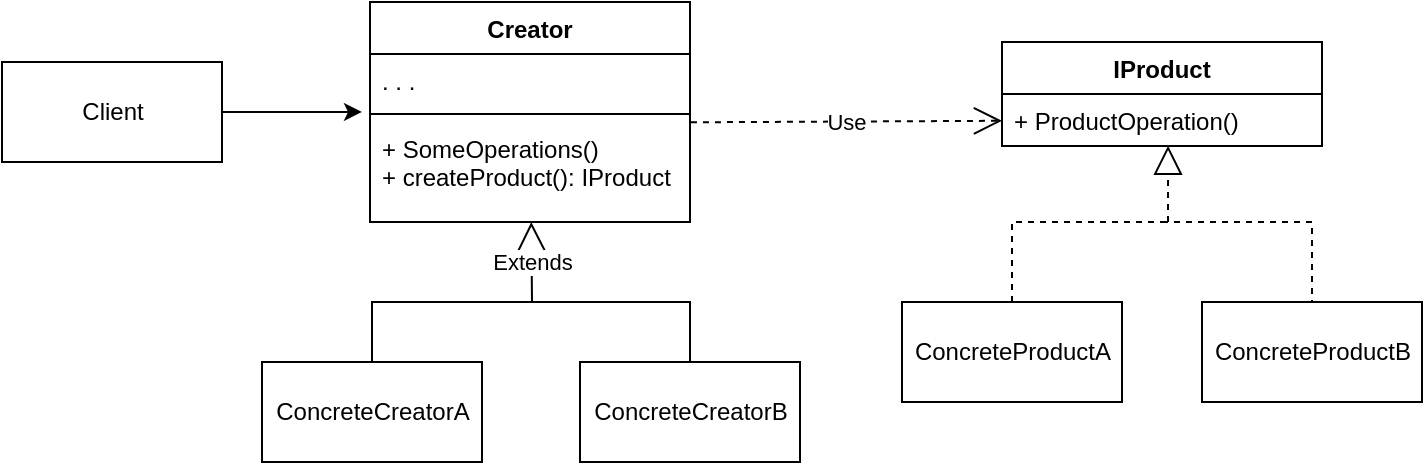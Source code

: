 <mxfile version="20.5.3" type="device"><diagram id="C5RBs43oDa-KdzZeNtuy" name="Page-1"><mxGraphModel dx="782" dy="1127" grid="1" gridSize="10" guides="1" tooltips="1" connect="1" arrows="1" fold="1" page="1" pageScale="1" pageWidth="827" pageHeight="1169" math="0" shadow="0"><root><mxCell id="WIyWlLk6GJQsqaUBKTNV-0"/><mxCell id="WIyWlLk6GJQsqaUBKTNV-1" parent="WIyWlLk6GJQsqaUBKTNV-0"/><mxCell id="rLg7aNMpkdyJgTYunpV5-1" value="Client" style="html=1;" vertex="1" parent="WIyWlLk6GJQsqaUBKTNV-1"><mxGeometry x="70" y="350" width="110" height="50" as="geometry"/></mxCell><mxCell id="rLg7aNMpkdyJgTYunpV5-10" value="" style="endArrow=classic;html=1;rounded=0;exitX=1;exitY=0.5;exitDx=0;exitDy=0;entryX=-0.025;entryY=1.115;entryDx=0;entryDy=0;entryPerimeter=0;" edge="1" parent="WIyWlLk6GJQsqaUBKTNV-1" source="rLg7aNMpkdyJgTYunpV5-1" target="rLg7aNMpkdyJgTYunpV5-12"><mxGeometry width="50" height="50" relative="1" as="geometry"><mxPoint x="390" y="600" as="sourcePoint"/><mxPoint x="380" y="380" as="targetPoint"/></mxGeometry></mxCell><mxCell id="rLg7aNMpkdyJgTYunpV5-11" value="Creator" style="swimlane;fontStyle=1;align=center;verticalAlign=top;childLayout=stackLayout;horizontal=1;startSize=26;horizontalStack=0;resizeParent=1;resizeParentMax=0;resizeLast=0;collapsible=1;marginBottom=0;" vertex="1" parent="WIyWlLk6GJQsqaUBKTNV-1"><mxGeometry x="254" y="320" width="160" height="110" as="geometry"/></mxCell><mxCell id="rLg7aNMpkdyJgTYunpV5-12" value=". . ." style="text;strokeColor=none;fillColor=none;align=left;verticalAlign=top;spacingLeft=4;spacingRight=4;overflow=hidden;rotatable=0;points=[[0,0.5],[1,0.5]];portConstraint=eastwest;" vertex="1" parent="rLg7aNMpkdyJgTYunpV5-11"><mxGeometry y="26" width="160" height="26" as="geometry"/></mxCell><mxCell id="rLg7aNMpkdyJgTYunpV5-13" value="" style="line;strokeWidth=1;fillColor=none;align=left;verticalAlign=middle;spacingTop=-1;spacingLeft=3;spacingRight=3;rotatable=0;labelPosition=right;points=[];portConstraint=eastwest;strokeColor=inherit;" vertex="1" parent="rLg7aNMpkdyJgTYunpV5-11"><mxGeometry y="52" width="160" height="8" as="geometry"/></mxCell><mxCell id="rLg7aNMpkdyJgTYunpV5-14" value="+ SomeOperations()&#10;+ createProduct(): IProduct" style="text;strokeColor=none;fillColor=none;align=left;verticalAlign=top;spacingLeft=4;spacingRight=4;overflow=hidden;rotatable=0;points=[[0,0.5],[1,0.5]];portConstraint=eastwest;" vertex="1" parent="rLg7aNMpkdyJgTYunpV5-11"><mxGeometry y="60" width="160" height="50" as="geometry"/></mxCell><mxCell id="rLg7aNMpkdyJgTYunpV5-18" value="IProduct" style="swimlane;fontStyle=1;align=center;verticalAlign=top;childLayout=stackLayout;horizontal=1;startSize=26;horizontalStack=0;resizeParent=1;resizeParentMax=0;resizeLast=0;collapsible=1;marginBottom=0;" vertex="1" parent="WIyWlLk6GJQsqaUBKTNV-1"><mxGeometry x="570" y="340" width="160" height="52" as="geometry"/></mxCell><mxCell id="rLg7aNMpkdyJgTYunpV5-21" value="+ ProductOperation()" style="text;strokeColor=none;fillColor=none;align=left;verticalAlign=top;spacingLeft=4;spacingRight=4;overflow=hidden;rotatable=0;points=[[0,0.5],[1,0.5]];portConstraint=eastwest;" vertex="1" parent="rLg7aNMpkdyJgTYunpV5-18"><mxGeometry y="26" width="160" height="26" as="geometry"/></mxCell><mxCell id="rLg7aNMpkdyJgTYunpV5-25" value="Use" style="endArrow=open;endSize=12;dashed=1;html=1;rounded=0;exitX=1.003;exitY=0.003;exitDx=0;exitDy=0;exitPerimeter=0;" edge="1" parent="WIyWlLk6GJQsqaUBKTNV-1" source="rLg7aNMpkdyJgTYunpV5-14" target="rLg7aNMpkdyJgTYunpV5-21"><mxGeometry width="160" relative="1" as="geometry"><mxPoint x="540" y="430" as="sourcePoint"/><mxPoint x="660" y="430" as="targetPoint"/></mxGeometry></mxCell><mxCell id="rLg7aNMpkdyJgTYunpV5-26" value="ConcreteProductA" style="html=1;" vertex="1" parent="WIyWlLk6GJQsqaUBKTNV-1"><mxGeometry x="520" y="470" width="110" height="50" as="geometry"/></mxCell><mxCell id="rLg7aNMpkdyJgTYunpV5-27" value="ConcreteProductB" style="html=1;" vertex="1" parent="WIyWlLk6GJQsqaUBKTNV-1"><mxGeometry x="670" y="470" width="110" height="50" as="geometry"/></mxCell><mxCell id="rLg7aNMpkdyJgTYunpV5-28" value="" style="endArrow=block;dashed=1;endFill=0;endSize=12;html=1;rounded=0;entryX=0.519;entryY=0.994;entryDx=0;entryDy=0;entryPerimeter=0;" edge="1" parent="WIyWlLk6GJQsqaUBKTNV-1" target="rLg7aNMpkdyJgTYunpV5-21"><mxGeometry width="160" relative="1" as="geometry"><mxPoint x="653" y="430" as="sourcePoint"/><mxPoint x="650" y="510" as="targetPoint"/></mxGeometry></mxCell><mxCell id="rLg7aNMpkdyJgTYunpV5-30" value="" style="endArrow=none;dashed=1;html=1;rounded=0;exitX=0.5;exitY=0;exitDx=0;exitDy=0;" edge="1" parent="WIyWlLk6GJQsqaUBKTNV-1" source="rLg7aNMpkdyJgTYunpV5-26"><mxGeometry width="50" height="50" relative="1" as="geometry"><mxPoint x="580" y="430" as="sourcePoint"/><mxPoint x="650" y="430" as="targetPoint"/><Array as="points"><mxPoint x="575" y="430"/></Array></mxGeometry></mxCell><mxCell id="rLg7aNMpkdyJgTYunpV5-31" value="" style="endArrow=none;dashed=1;html=1;rounded=0;entryX=0.5;entryY=0;entryDx=0;entryDy=0;" edge="1" parent="WIyWlLk6GJQsqaUBKTNV-1" target="rLg7aNMpkdyJgTYunpV5-27"><mxGeometry width="50" height="50" relative="1" as="geometry"><mxPoint x="650" y="430" as="sourcePoint"/><mxPoint x="590" y="480" as="targetPoint"/><Array as="points"><mxPoint x="725" y="430"/></Array></mxGeometry></mxCell><mxCell id="rLg7aNMpkdyJgTYunpV5-32" value="ConcreteCreatorA" style="html=1;" vertex="1" parent="WIyWlLk6GJQsqaUBKTNV-1"><mxGeometry x="200" y="500" width="110" height="50" as="geometry"/></mxCell><mxCell id="rLg7aNMpkdyJgTYunpV5-34" value="ConcreteCreatorB" style="html=1;" vertex="1" parent="WIyWlLk6GJQsqaUBKTNV-1"><mxGeometry x="359" y="500" width="110" height="50" as="geometry"/></mxCell><mxCell id="rLg7aNMpkdyJgTYunpV5-42" value="Extends" style="endArrow=block;endSize=16;endFill=0;html=1;rounded=0;entryX=0.504;entryY=1;entryDx=0;entryDy=0;entryPerimeter=0;" edge="1" parent="WIyWlLk6GJQsqaUBKTNV-1" target="rLg7aNMpkdyJgTYunpV5-14"><mxGeometry width="160" relative="1" as="geometry"><mxPoint x="335" y="470" as="sourcePoint"/><mxPoint x="400" y="480" as="targetPoint"/></mxGeometry></mxCell><mxCell id="rLg7aNMpkdyJgTYunpV5-44" value="" style="endArrow=none;html=1;rounded=0;exitX=0.5;exitY=0;exitDx=0;exitDy=0;" edge="1" parent="WIyWlLk6GJQsqaUBKTNV-1" source="rLg7aNMpkdyJgTYunpV5-32"><mxGeometry width="50" height="50" relative="1" as="geometry"><mxPoint x="260" y="525" as="sourcePoint"/><mxPoint x="340" y="470" as="targetPoint"/><Array as="points"><mxPoint x="255" y="470"/></Array></mxGeometry></mxCell><mxCell id="rLg7aNMpkdyJgTYunpV5-45" value="" style="endArrow=none;html=1;rounded=0;entryX=0.5;entryY=0;entryDx=0;entryDy=0;" edge="1" parent="WIyWlLk6GJQsqaUBKTNV-1" target="rLg7aNMpkdyJgTYunpV5-34"><mxGeometry width="50" height="50" relative="1" as="geometry"><mxPoint x="340" y="470" as="sourcePoint"/><mxPoint x="370" y="520" as="targetPoint"/><Array as="points"><mxPoint x="414" y="470"/></Array></mxGeometry></mxCell></root></mxGraphModel></diagram></mxfile>